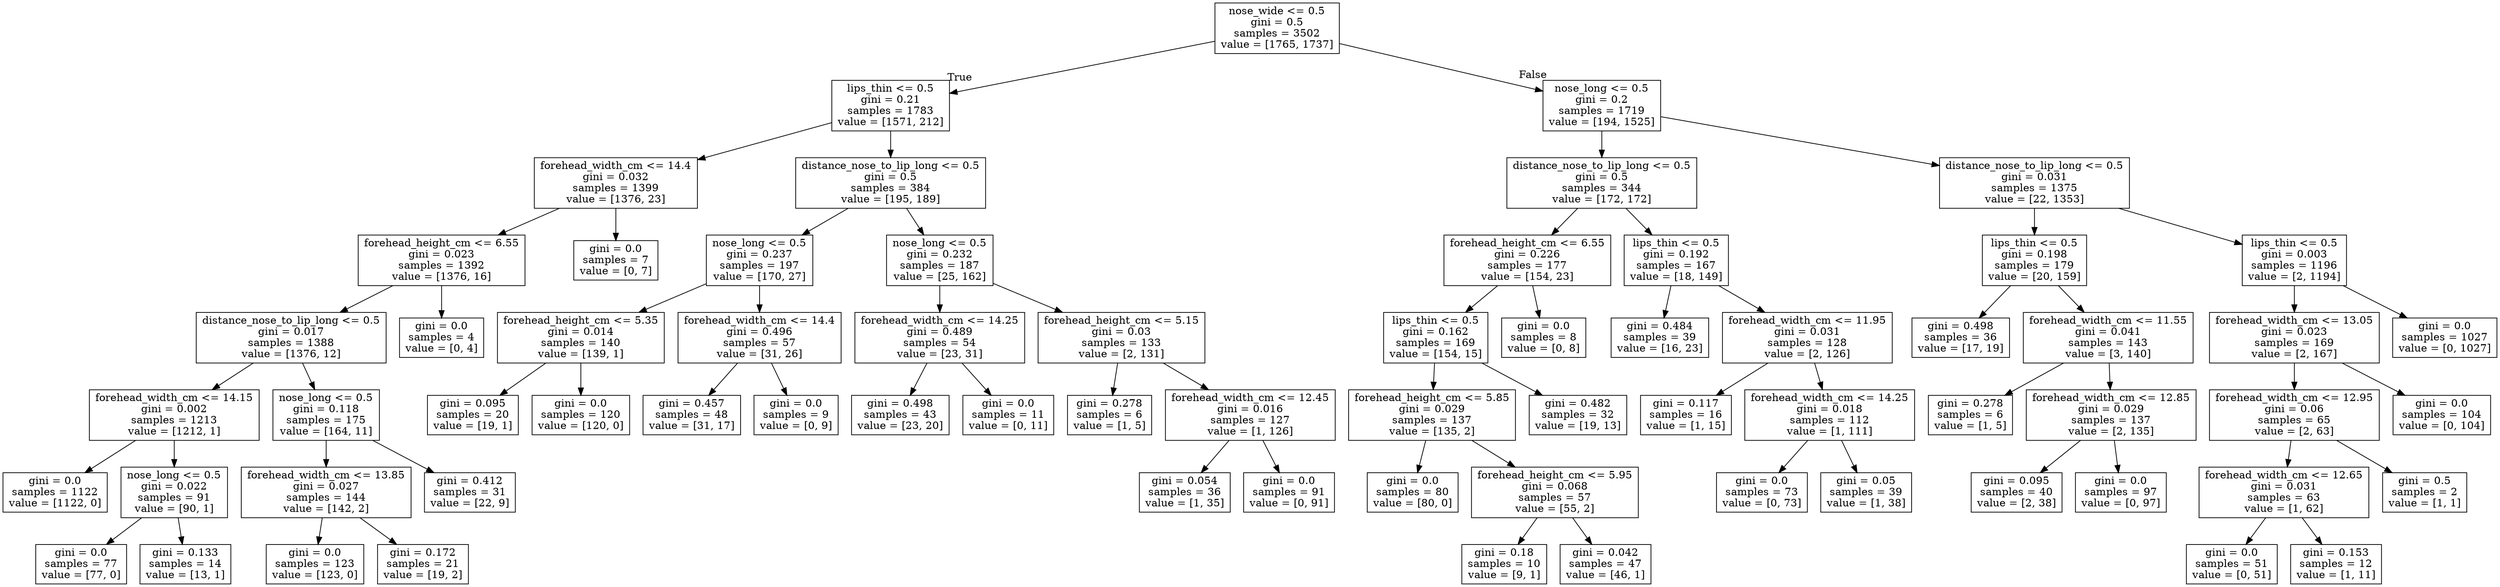 digraph Tree {
node [shape=box] ;
0 [label="nose_wide <= 0.5\ngini = 0.5\nsamples = 3502\nvalue = [1765, 1737]"] ;
1 [label="lips_thin <= 0.5\ngini = 0.21\nsamples = 1783\nvalue = [1571, 212]"] ;
0 -> 1 [labeldistance=2.5, labelangle=45, headlabel="True"] ;
2 [label="forehead_width_cm <= 14.4\ngini = 0.032\nsamples = 1399\nvalue = [1376, 23]"] ;
1 -> 2 ;
3 [label="forehead_height_cm <= 6.55\ngini = 0.023\nsamples = 1392\nvalue = [1376, 16]"] ;
2 -> 3 ;
4 [label="distance_nose_to_lip_long <= 0.5\ngini = 0.017\nsamples = 1388\nvalue = [1376, 12]"] ;
3 -> 4 ;
5 [label="forehead_width_cm <= 14.15\ngini = 0.002\nsamples = 1213\nvalue = [1212, 1]"] ;
4 -> 5 ;
6 [label="gini = 0.0\nsamples = 1122\nvalue = [1122, 0]"] ;
5 -> 6 ;
7 [label="nose_long <= 0.5\ngini = 0.022\nsamples = 91\nvalue = [90, 1]"] ;
5 -> 7 ;
8 [label="gini = 0.0\nsamples = 77\nvalue = [77, 0]"] ;
7 -> 8 ;
9 [label="gini = 0.133\nsamples = 14\nvalue = [13, 1]"] ;
7 -> 9 ;
10 [label="nose_long <= 0.5\ngini = 0.118\nsamples = 175\nvalue = [164, 11]"] ;
4 -> 10 ;
11 [label="forehead_width_cm <= 13.85\ngini = 0.027\nsamples = 144\nvalue = [142, 2]"] ;
10 -> 11 ;
12 [label="gini = 0.0\nsamples = 123\nvalue = [123, 0]"] ;
11 -> 12 ;
13 [label="gini = 0.172\nsamples = 21\nvalue = [19, 2]"] ;
11 -> 13 ;
14 [label="gini = 0.412\nsamples = 31\nvalue = [22, 9]"] ;
10 -> 14 ;
15 [label="gini = 0.0\nsamples = 4\nvalue = [0, 4]"] ;
3 -> 15 ;
16 [label="gini = 0.0\nsamples = 7\nvalue = [0, 7]"] ;
2 -> 16 ;
17 [label="distance_nose_to_lip_long <= 0.5\ngini = 0.5\nsamples = 384\nvalue = [195, 189]"] ;
1 -> 17 ;
18 [label="nose_long <= 0.5\ngini = 0.237\nsamples = 197\nvalue = [170, 27]"] ;
17 -> 18 ;
19 [label="forehead_height_cm <= 5.35\ngini = 0.014\nsamples = 140\nvalue = [139, 1]"] ;
18 -> 19 ;
20 [label="gini = 0.095\nsamples = 20\nvalue = [19, 1]"] ;
19 -> 20 ;
21 [label="gini = 0.0\nsamples = 120\nvalue = [120, 0]"] ;
19 -> 21 ;
22 [label="forehead_width_cm <= 14.4\ngini = 0.496\nsamples = 57\nvalue = [31, 26]"] ;
18 -> 22 ;
23 [label="gini = 0.457\nsamples = 48\nvalue = [31, 17]"] ;
22 -> 23 ;
24 [label="gini = 0.0\nsamples = 9\nvalue = [0, 9]"] ;
22 -> 24 ;
25 [label="nose_long <= 0.5\ngini = 0.232\nsamples = 187\nvalue = [25, 162]"] ;
17 -> 25 ;
26 [label="forehead_width_cm <= 14.25\ngini = 0.489\nsamples = 54\nvalue = [23, 31]"] ;
25 -> 26 ;
27 [label="gini = 0.498\nsamples = 43\nvalue = [23, 20]"] ;
26 -> 27 ;
28 [label="gini = 0.0\nsamples = 11\nvalue = [0, 11]"] ;
26 -> 28 ;
29 [label="forehead_height_cm <= 5.15\ngini = 0.03\nsamples = 133\nvalue = [2, 131]"] ;
25 -> 29 ;
30 [label="gini = 0.278\nsamples = 6\nvalue = [1, 5]"] ;
29 -> 30 ;
31 [label="forehead_width_cm <= 12.45\ngini = 0.016\nsamples = 127\nvalue = [1, 126]"] ;
29 -> 31 ;
32 [label="gini = 0.054\nsamples = 36\nvalue = [1, 35]"] ;
31 -> 32 ;
33 [label="gini = 0.0\nsamples = 91\nvalue = [0, 91]"] ;
31 -> 33 ;
34 [label="nose_long <= 0.5\ngini = 0.2\nsamples = 1719\nvalue = [194, 1525]"] ;
0 -> 34 [labeldistance=2.5, labelangle=-45, headlabel="False"] ;
35 [label="distance_nose_to_lip_long <= 0.5\ngini = 0.5\nsamples = 344\nvalue = [172, 172]"] ;
34 -> 35 ;
36 [label="forehead_height_cm <= 6.55\ngini = 0.226\nsamples = 177\nvalue = [154, 23]"] ;
35 -> 36 ;
37 [label="lips_thin <= 0.5\ngini = 0.162\nsamples = 169\nvalue = [154, 15]"] ;
36 -> 37 ;
38 [label="forehead_height_cm <= 5.85\ngini = 0.029\nsamples = 137\nvalue = [135, 2]"] ;
37 -> 38 ;
39 [label="gini = 0.0\nsamples = 80\nvalue = [80, 0]"] ;
38 -> 39 ;
40 [label="forehead_height_cm <= 5.95\ngini = 0.068\nsamples = 57\nvalue = [55, 2]"] ;
38 -> 40 ;
41 [label="gini = 0.18\nsamples = 10\nvalue = [9, 1]"] ;
40 -> 41 ;
42 [label="gini = 0.042\nsamples = 47\nvalue = [46, 1]"] ;
40 -> 42 ;
43 [label="gini = 0.482\nsamples = 32\nvalue = [19, 13]"] ;
37 -> 43 ;
44 [label="gini = 0.0\nsamples = 8\nvalue = [0, 8]"] ;
36 -> 44 ;
45 [label="lips_thin <= 0.5\ngini = 0.192\nsamples = 167\nvalue = [18, 149]"] ;
35 -> 45 ;
46 [label="gini = 0.484\nsamples = 39\nvalue = [16, 23]"] ;
45 -> 46 ;
47 [label="forehead_width_cm <= 11.95\ngini = 0.031\nsamples = 128\nvalue = [2, 126]"] ;
45 -> 47 ;
48 [label="gini = 0.117\nsamples = 16\nvalue = [1, 15]"] ;
47 -> 48 ;
49 [label="forehead_width_cm <= 14.25\ngini = 0.018\nsamples = 112\nvalue = [1, 111]"] ;
47 -> 49 ;
50 [label="gini = 0.0\nsamples = 73\nvalue = [0, 73]"] ;
49 -> 50 ;
51 [label="gini = 0.05\nsamples = 39\nvalue = [1, 38]"] ;
49 -> 51 ;
52 [label="distance_nose_to_lip_long <= 0.5\ngini = 0.031\nsamples = 1375\nvalue = [22, 1353]"] ;
34 -> 52 ;
53 [label="lips_thin <= 0.5\ngini = 0.198\nsamples = 179\nvalue = [20, 159]"] ;
52 -> 53 ;
54 [label="gini = 0.498\nsamples = 36\nvalue = [17, 19]"] ;
53 -> 54 ;
55 [label="forehead_width_cm <= 11.55\ngini = 0.041\nsamples = 143\nvalue = [3, 140]"] ;
53 -> 55 ;
56 [label="gini = 0.278\nsamples = 6\nvalue = [1, 5]"] ;
55 -> 56 ;
57 [label="forehead_width_cm <= 12.85\ngini = 0.029\nsamples = 137\nvalue = [2, 135]"] ;
55 -> 57 ;
58 [label="gini = 0.095\nsamples = 40\nvalue = [2, 38]"] ;
57 -> 58 ;
59 [label="gini = 0.0\nsamples = 97\nvalue = [0, 97]"] ;
57 -> 59 ;
60 [label="lips_thin <= 0.5\ngini = 0.003\nsamples = 1196\nvalue = [2, 1194]"] ;
52 -> 60 ;
61 [label="forehead_width_cm <= 13.05\ngini = 0.023\nsamples = 169\nvalue = [2, 167]"] ;
60 -> 61 ;
62 [label="forehead_width_cm <= 12.95\ngini = 0.06\nsamples = 65\nvalue = [2, 63]"] ;
61 -> 62 ;
63 [label="forehead_width_cm <= 12.65\ngini = 0.031\nsamples = 63\nvalue = [1, 62]"] ;
62 -> 63 ;
64 [label="gini = 0.0\nsamples = 51\nvalue = [0, 51]"] ;
63 -> 64 ;
65 [label="gini = 0.153\nsamples = 12\nvalue = [1, 11]"] ;
63 -> 65 ;
66 [label="gini = 0.5\nsamples = 2\nvalue = [1, 1]"] ;
62 -> 66 ;
67 [label="gini = 0.0\nsamples = 104\nvalue = [0, 104]"] ;
61 -> 67 ;
68 [label="gini = 0.0\nsamples = 1027\nvalue = [0, 1027]"] ;
60 -> 68 ;
}